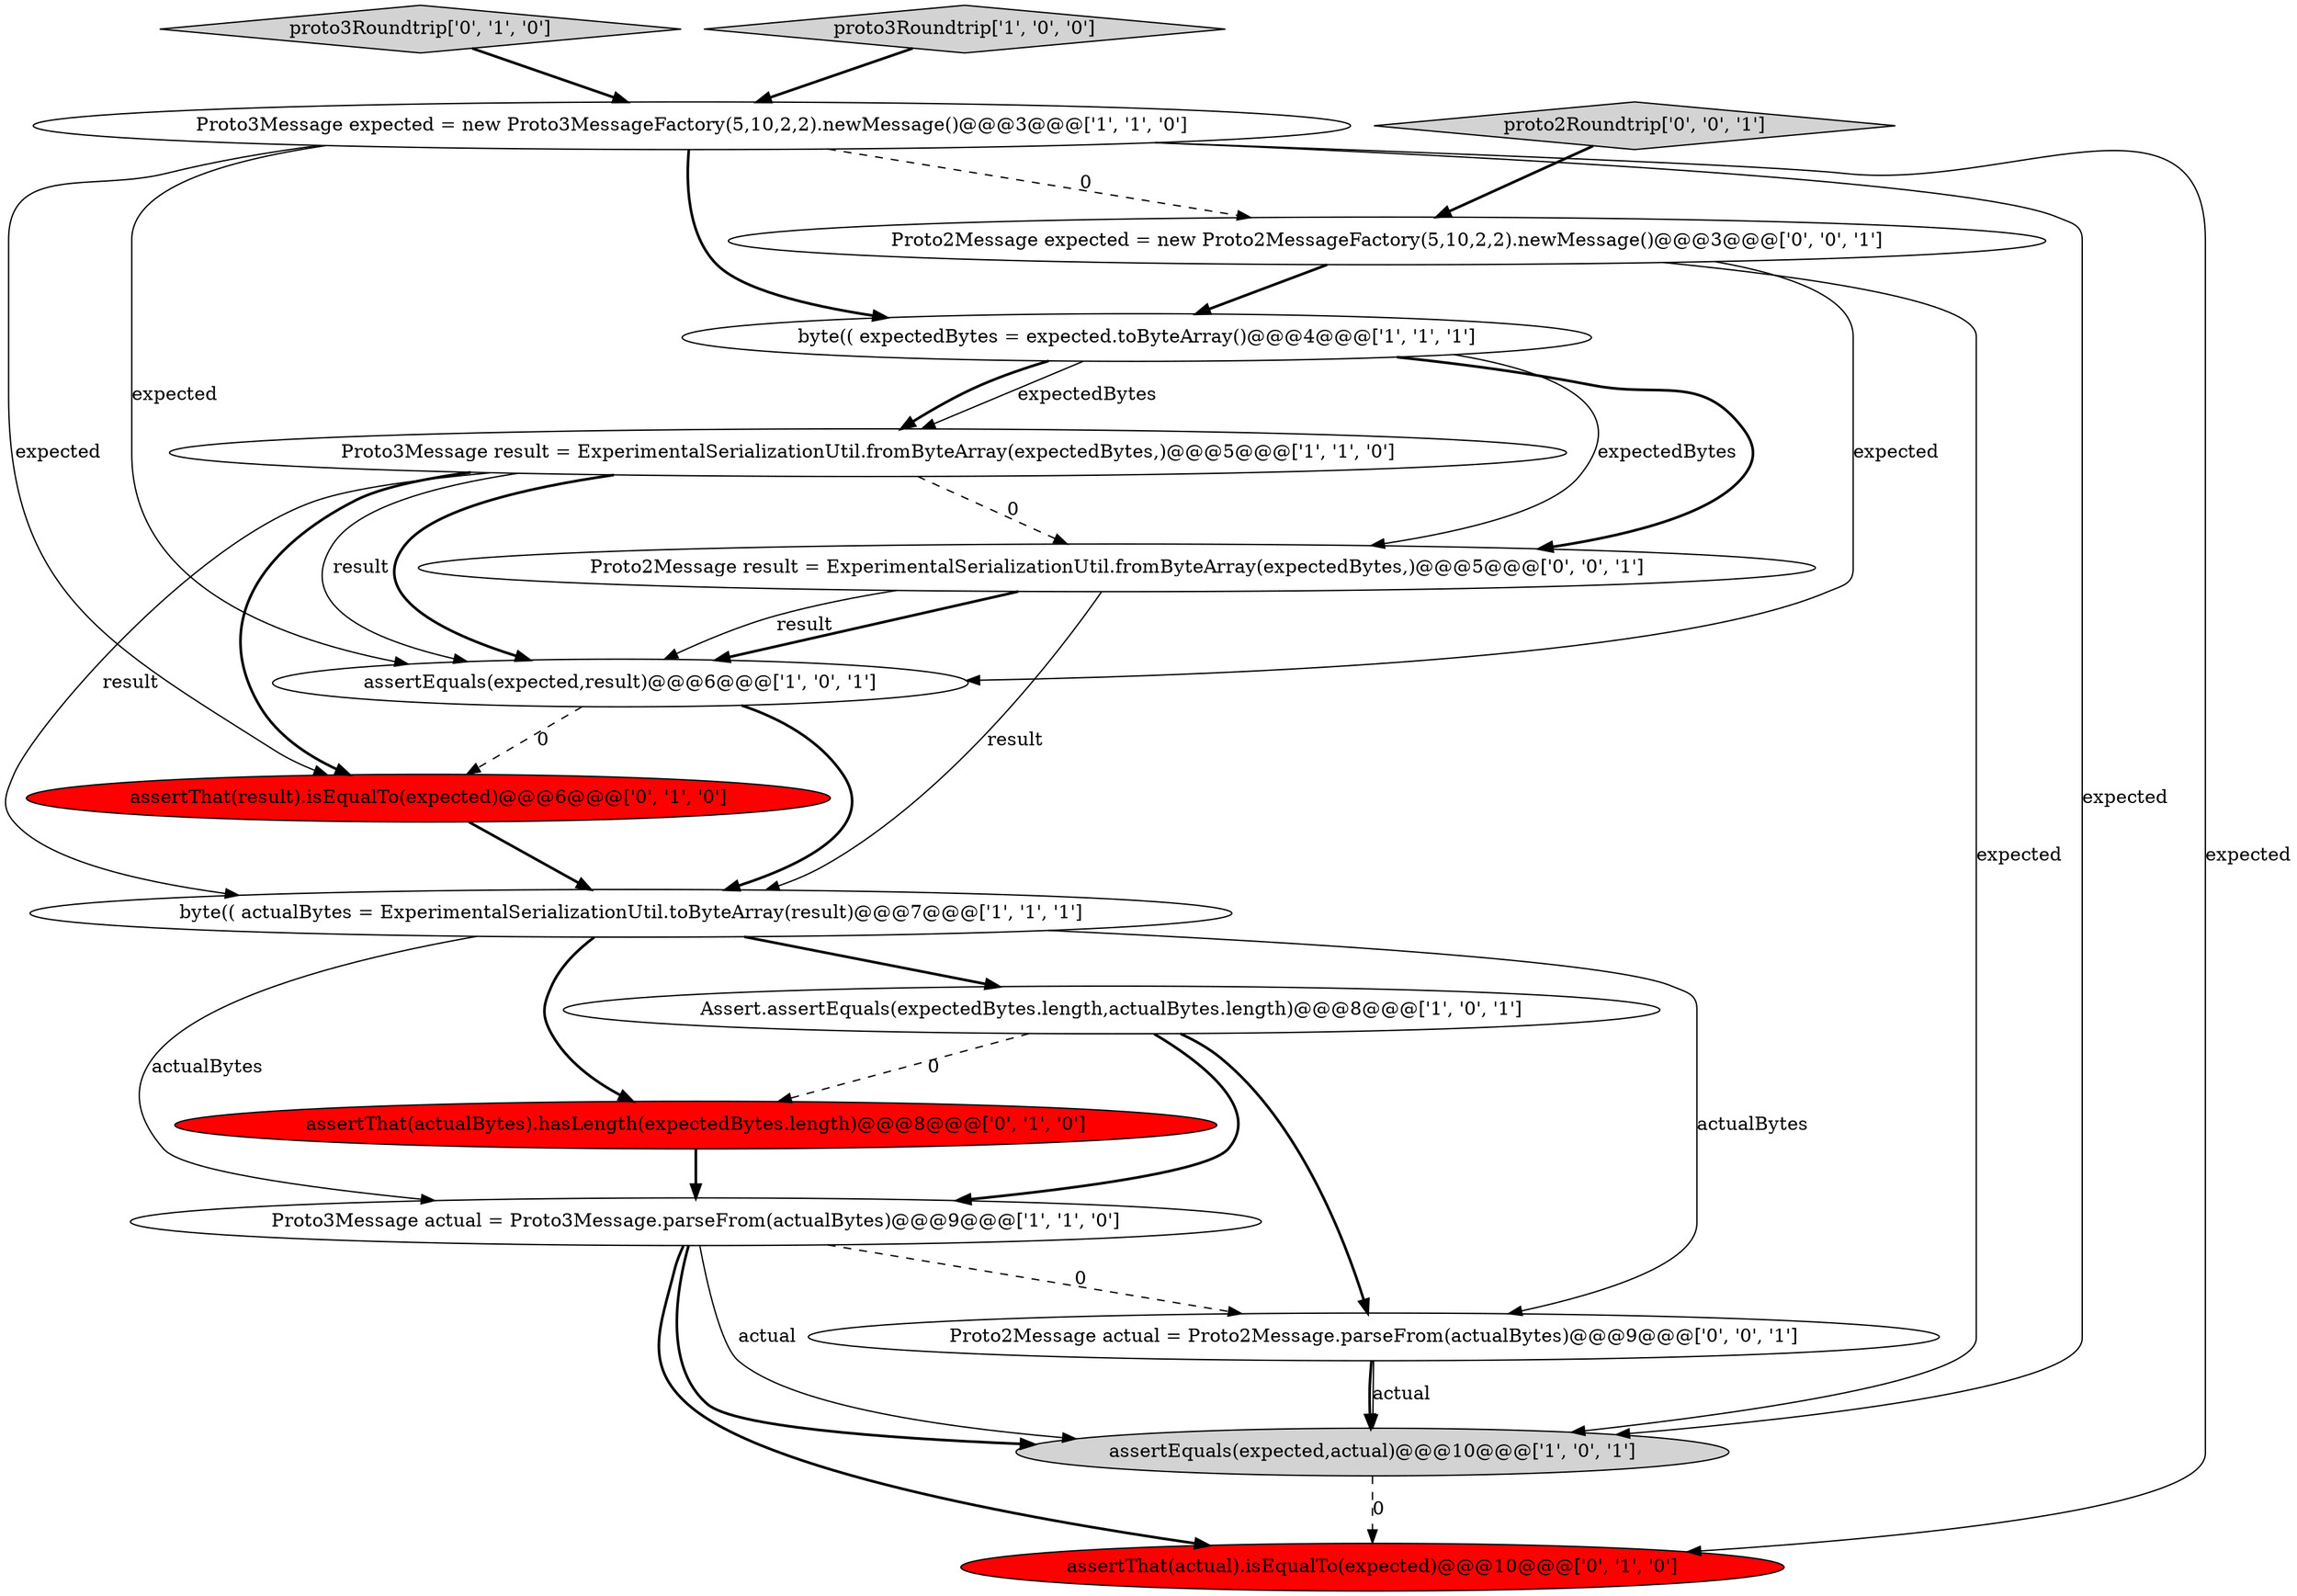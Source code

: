 digraph {
11 [style = filled, label = "assertThat(actualBytes).hasLength(expectedBytes.length)@@@8@@@['0', '1', '0']", fillcolor = red, shape = ellipse image = "AAA1AAABBB2BBB"];
3 [style = filled, label = "assertEquals(expected,actual)@@@10@@@['1', '0', '1']", fillcolor = lightgray, shape = ellipse image = "AAA0AAABBB1BBB"];
4 [style = filled, label = "Proto3Message expected = new Proto3MessageFactory(5,10,2,2).newMessage()@@@3@@@['1', '1', '0']", fillcolor = white, shape = ellipse image = "AAA0AAABBB1BBB"];
7 [style = filled, label = "Proto3Message result = ExperimentalSerializationUtil.fromByteArray(expectedBytes,)@@@5@@@['1', '1', '0']", fillcolor = white, shape = ellipse image = "AAA0AAABBB1BBB"];
5 [style = filled, label = "byte(( actualBytes = ExperimentalSerializationUtil.toByteArray(result)@@@7@@@['1', '1', '1']", fillcolor = white, shape = ellipse image = "AAA0AAABBB1BBB"];
15 [style = filled, label = "proto2Roundtrip['0', '0', '1']", fillcolor = lightgray, shape = diamond image = "AAA0AAABBB3BBB"];
10 [style = filled, label = "proto3Roundtrip['0', '1', '0']", fillcolor = lightgray, shape = diamond image = "AAA0AAABBB2BBB"];
9 [style = filled, label = "assertThat(actual).isEqualTo(expected)@@@10@@@['0', '1', '0']", fillcolor = red, shape = ellipse image = "AAA1AAABBB2BBB"];
14 [style = filled, label = "Proto2Message result = ExperimentalSerializationUtil.fromByteArray(expectedBytes,)@@@5@@@['0', '0', '1']", fillcolor = white, shape = ellipse image = "AAA0AAABBB3BBB"];
6 [style = filled, label = "Proto3Message actual = Proto3Message.parseFrom(actualBytes)@@@9@@@['1', '1', '0']", fillcolor = white, shape = ellipse image = "AAA0AAABBB1BBB"];
13 [style = filled, label = "Proto2Message expected = new Proto2MessageFactory(5,10,2,2).newMessage()@@@3@@@['0', '0', '1']", fillcolor = white, shape = ellipse image = "AAA0AAABBB3BBB"];
2 [style = filled, label = "proto3Roundtrip['1', '0', '0']", fillcolor = lightgray, shape = diamond image = "AAA0AAABBB1BBB"];
16 [style = filled, label = "Proto2Message actual = Proto2Message.parseFrom(actualBytes)@@@9@@@['0', '0', '1']", fillcolor = white, shape = ellipse image = "AAA0AAABBB3BBB"];
8 [style = filled, label = "Assert.assertEquals(expectedBytes.length,actualBytes.length)@@@8@@@['1', '0', '1']", fillcolor = white, shape = ellipse image = "AAA0AAABBB1BBB"];
1 [style = filled, label = "byte(( expectedBytes = expected.toByteArray()@@@4@@@['1', '1', '1']", fillcolor = white, shape = ellipse image = "AAA0AAABBB1BBB"];
0 [style = filled, label = "assertEquals(expected,result)@@@6@@@['1', '0', '1']", fillcolor = white, shape = ellipse image = "AAA0AAABBB1BBB"];
12 [style = filled, label = "assertThat(result).isEqualTo(expected)@@@6@@@['0', '1', '0']", fillcolor = red, shape = ellipse image = "AAA1AAABBB2BBB"];
16->3 [style = bold, label=""];
6->3 [style = bold, label=""];
5->8 [style = bold, label=""];
8->16 [style = bold, label=""];
15->13 [style = bold, label=""];
12->5 [style = bold, label=""];
7->12 [style = bold, label=""];
1->7 [style = solid, label="expectedBytes"];
6->3 [style = solid, label="actual"];
7->14 [style = dashed, label="0"];
1->14 [style = solid, label="expectedBytes"];
11->6 [style = bold, label=""];
4->0 [style = solid, label="expected"];
7->0 [style = bold, label=""];
8->6 [style = bold, label=""];
7->5 [style = solid, label="result"];
0->12 [style = dashed, label="0"];
2->4 [style = bold, label=""];
1->7 [style = bold, label=""];
13->0 [style = solid, label="expected"];
13->1 [style = bold, label=""];
14->5 [style = solid, label="result"];
4->12 [style = solid, label="expected"];
6->16 [style = dashed, label="0"];
16->3 [style = solid, label="actual"];
14->0 [style = bold, label=""];
5->6 [style = solid, label="actualBytes"];
3->9 [style = dashed, label="0"];
7->0 [style = solid, label="result"];
13->3 [style = solid, label="expected"];
14->0 [style = solid, label="result"];
10->4 [style = bold, label=""];
4->9 [style = solid, label="expected"];
4->3 [style = solid, label="expected"];
1->14 [style = bold, label=""];
4->1 [style = bold, label=""];
5->11 [style = bold, label=""];
6->9 [style = bold, label=""];
8->11 [style = dashed, label="0"];
4->13 [style = dashed, label="0"];
0->5 [style = bold, label=""];
5->16 [style = solid, label="actualBytes"];
}
